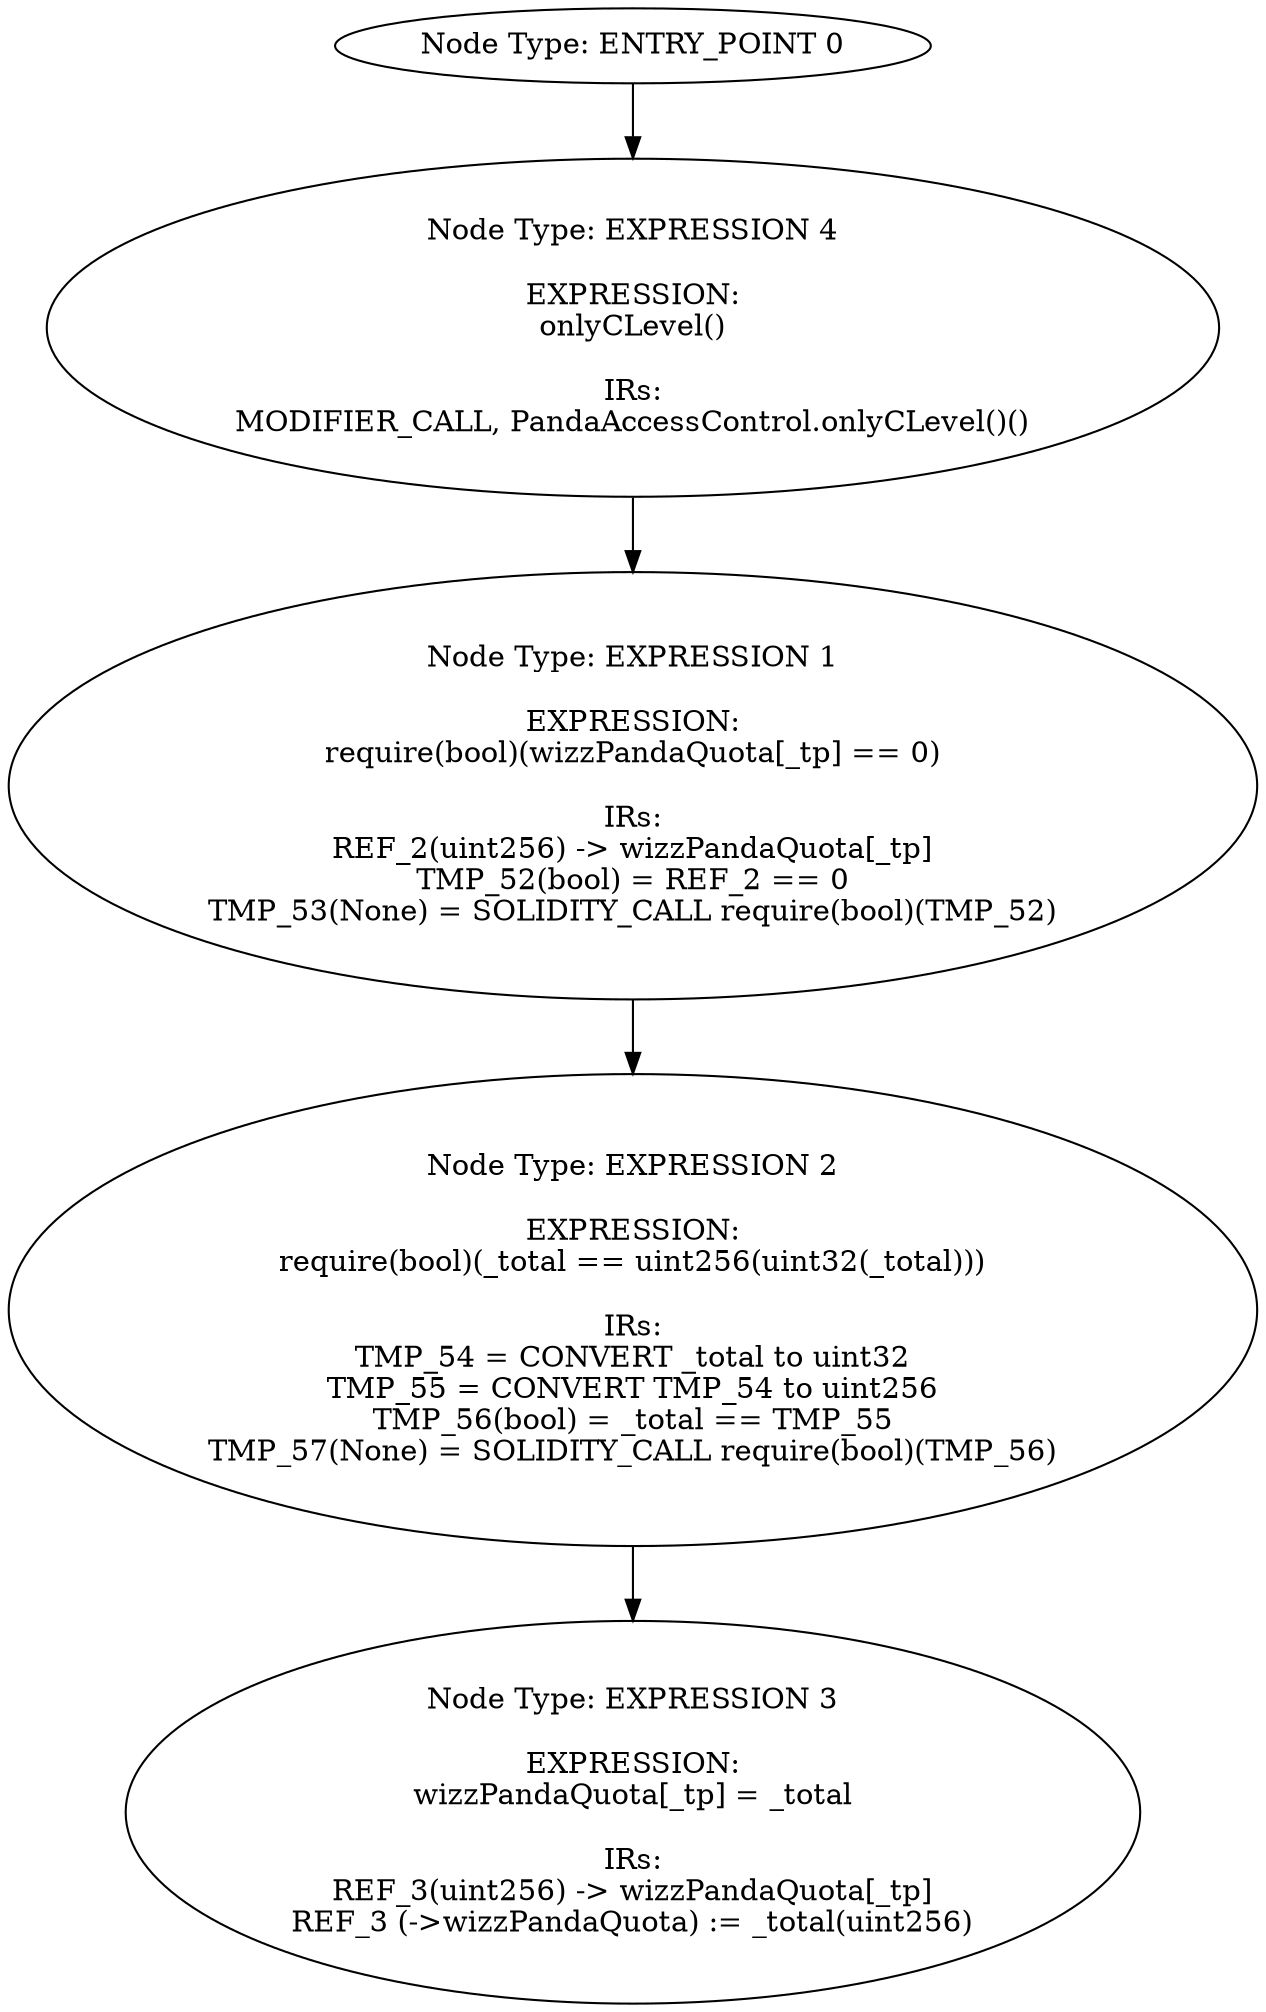 digraph{
0[label="Node Type: ENTRY_POINT 0
"];
0->4;
1[label="Node Type: EXPRESSION 1

EXPRESSION:
require(bool)(wizzPandaQuota[_tp] == 0)

IRs:
REF_2(uint256) -> wizzPandaQuota[_tp]
TMP_52(bool) = REF_2 == 0
TMP_53(None) = SOLIDITY_CALL require(bool)(TMP_52)"];
1->2;
2[label="Node Type: EXPRESSION 2

EXPRESSION:
require(bool)(_total == uint256(uint32(_total)))

IRs:
TMP_54 = CONVERT _total to uint32
TMP_55 = CONVERT TMP_54 to uint256
TMP_56(bool) = _total == TMP_55
TMP_57(None) = SOLIDITY_CALL require(bool)(TMP_56)"];
2->3;
3[label="Node Type: EXPRESSION 3

EXPRESSION:
wizzPandaQuota[_tp] = _total

IRs:
REF_3(uint256) -> wizzPandaQuota[_tp]
REF_3 (->wizzPandaQuota) := _total(uint256)"];
4[label="Node Type: EXPRESSION 4

EXPRESSION:
onlyCLevel()

IRs:
MODIFIER_CALL, PandaAccessControl.onlyCLevel()()"];
4->1;
}
